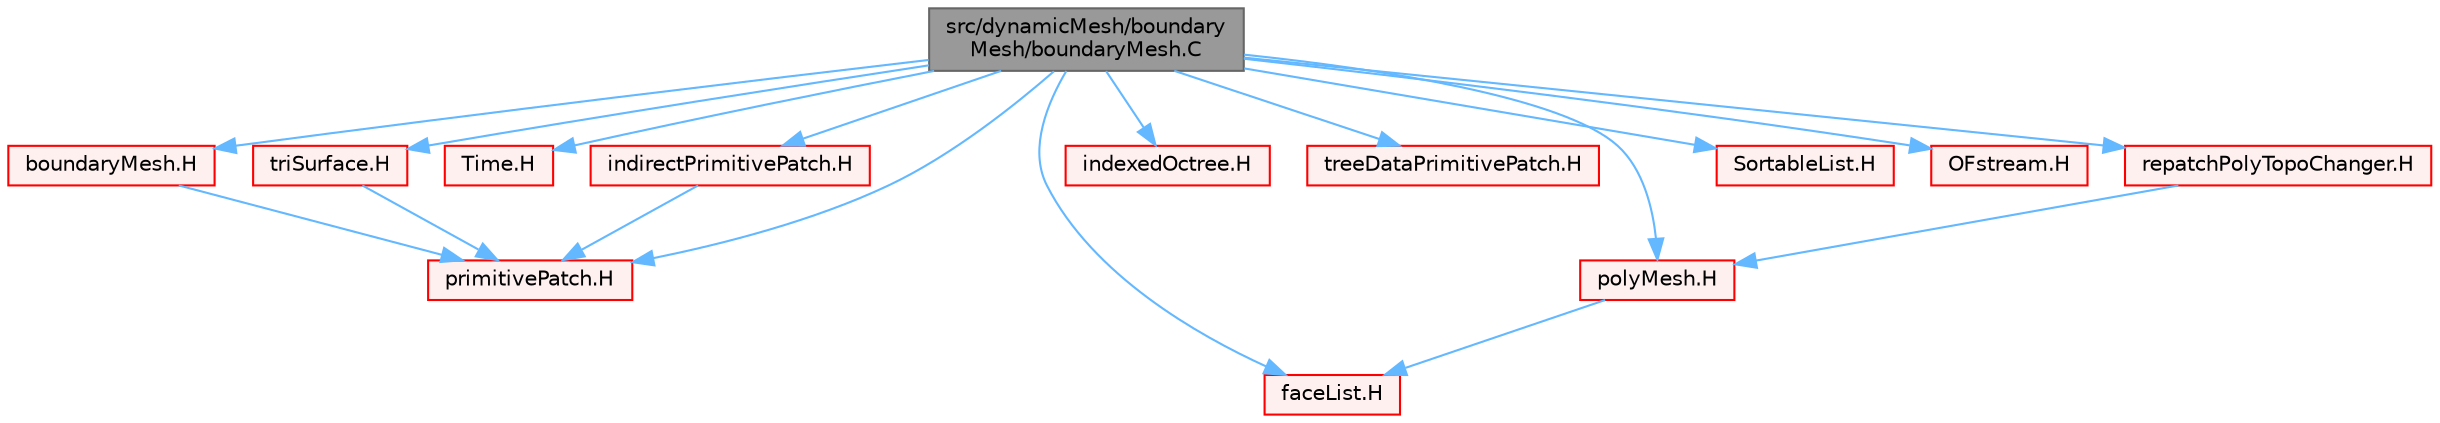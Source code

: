 digraph "src/dynamicMesh/boundaryMesh/boundaryMesh.C"
{
 // LATEX_PDF_SIZE
  bgcolor="transparent";
  edge [fontname=Helvetica,fontsize=10,labelfontname=Helvetica,labelfontsize=10];
  node [fontname=Helvetica,fontsize=10,shape=box,height=0.2,width=0.4];
  Node1 [id="Node000001",label="src/dynamicMesh/boundary\lMesh/boundaryMesh.C",height=0.2,width=0.4,color="gray40", fillcolor="grey60", style="filled", fontcolor="black",tooltip=" "];
  Node1 -> Node2 [id="edge1_Node000001_Node000002",color="steelblue1",style="solid",tooltip=" "];
  Node2 [id="Node000002",label="boundaryMesh.H",height=0.2,width=0.4,color="red", fillcolor="#FFF0F0", style="filled",URL="$boundaryMesh_8H.html",tooltip=" "];
  Node2 -> Node4 [id="edge2_Node000002_Node000004",color="steelblue1",style="solid",tooltip=" "];
  Node4 [id="Node000004",label="primitivePatch.H",height=0.2,width=0.4,color="red", fillcolor="#FFF0F0", style="filled",URL="$primitivePatch_8H.html",tooltip=" "];
  Node1 -> Node233 [id="edge3_Node000001_Node000233",color="steelblue1",style="solid",tooltip=" "];
  Node233 [id="Node000233",label="Time.H",height=0.2,width=0.4,color="red", fillcolor="#FFF0F0", style="filled",URL="$Time_8H.html",tooltip=" "];
  Node1 -> Node302 [id="edge4_Node000001_Node000302",color="steelblue1",style="solid",tooltip=" "];
  Node302 [id="Node000302",label="polyMesh.H",height=0.2,width=0.4,color="red", fillcolor="#FFF0F0", style="filled",URL="$polyMesh_8H.html",tooltip=" "];
  Node302 -> Node304 [id="edge5_Node000302_Node000304",color="steelblue1",style="solid",tooltip=" "];
  Node304 [id="Node000304",label="faceList.H",height=0.2,width=0.4,color="red", fillcolor="#FFF0F0", style="filled",URL="$faceList_8H.html",tooltip=" "];
  Node1 -> Node339 [id="edge6_Node000001_Node000339",color="steelblue1",style="solid",tooltip=" "];
  Node339 [id="Node000339",label="repatchPolyTopoChanger.H",height=0.2,width=0.4,color="red", fillcolor="#FFF0F0", style="filled",URL="$repatchPolyTopoChanger_8H.html",tooltip=" "];
  Node339 -> Node302 [id="edge7_Node000339_Node000302",color="steelblue1",style="solid",tooltip=" "];
  Node1 -> Node304 [id="edge8_Node000001_Node000304",color="steelblue1",style="solid",tooltip=" "];
  Node1 -> Node342 [id="edge9_Node000001_Node000342",color="steelblue1",style="solid",tooltip=" "];
  Node342 [id="Node000342",label="indexedOctree.H",height=0.2,width=0.4,color="red", fillcolor="#FFF0F0", style="filled",URL="$indexedOctree_8H.html",tooltip=" "];
  Node1 -> Node352 [id="edge10_Node000001_Node000352",color="steelblue1",style="solid",tooltip=" "];
  Node352 [id="Node000352",label="treeDataPrimitivePatch.H",height=0.2,width=0.4,color="red", fillcolor="#FFF0F0", style="filled",URL="$treeDataPrimitivePatch_8H.html",tooltip=" "];
  Node1 -> Node354 [id="edge11_Node000001_Node000354",color="steelblue1",style="solid",tooltip=" "];
  Node354 [id="Node000354",label="triSurface.H",height=0.2,width=0.4,color="red", fillcolor="#FFF0F0", style="filled",URL="$triSurface_8H.html",tooltip=" "];
  Node354 -> Node4 [id="edge12_Node000354_Node000004",color="steelblue1",style="solid",tooltip=" "];
  Node1 -> Node377 [id="edge13_Node000001_Node000377",color="steelblue1",style="solid",tooltip=" "];
  Node377 [id="Node000377",label="SortableList.H",height=0.2,width=0.4,color="red", fillcolor="#FFF0F0", style="filled",URL="$SortableList_8H.html",tooltip=" "];
  Node1 -> Node378 [id="edge14_Node000001_Node000378",color="steelblue1",style="solid",tooltip=" "];
  Node378 [id="Node000378",label="OFstream.H",height=0.2,width=0.4,color="red", fillcolor="#FFF0F0", style="filled",URL="$OFstream_8H.html",tooltip=" "];
  Node1 -> Node4 [id="edge15_Node000001_Node000004",color="steelblue1",style="solid",tooltip=" "];
  Node1 -> Node381 [id="edge16_Node000001_Node000381",color="steelblue1",style="solid",tooltip=" "];
  Node381 [id="Node000381",label="indirectPrimitivePatch.H",height=0.2,width=0.4,color="red", fillcolor="#FFF0F0", style="filled",URL="$indirectPrimitivePatch_8H.html",tooltip=" "];
  Node381 -> Node4 [id="edge17_Node000381_Node000004",color="steelblue1",style="solid",tooltip=" "];
}
